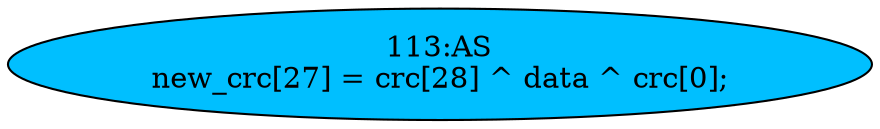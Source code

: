 strict digraph "" {
	node [label="\N"];
	"113:AS"	 [ast="<pyverilog.vparser.ast.Assign object at 0x7f1e45c57310>",
		def_var="['new_crc']",
		fillcolor=deepskyblue,
		label="113:AS
new_crc[27] = crc[28] ^ data ^ crc[0];",
		statements="[]",
		style=filled,
		typ=Assign,
		use_var="['crc', 'data', 'crc']"];
}
